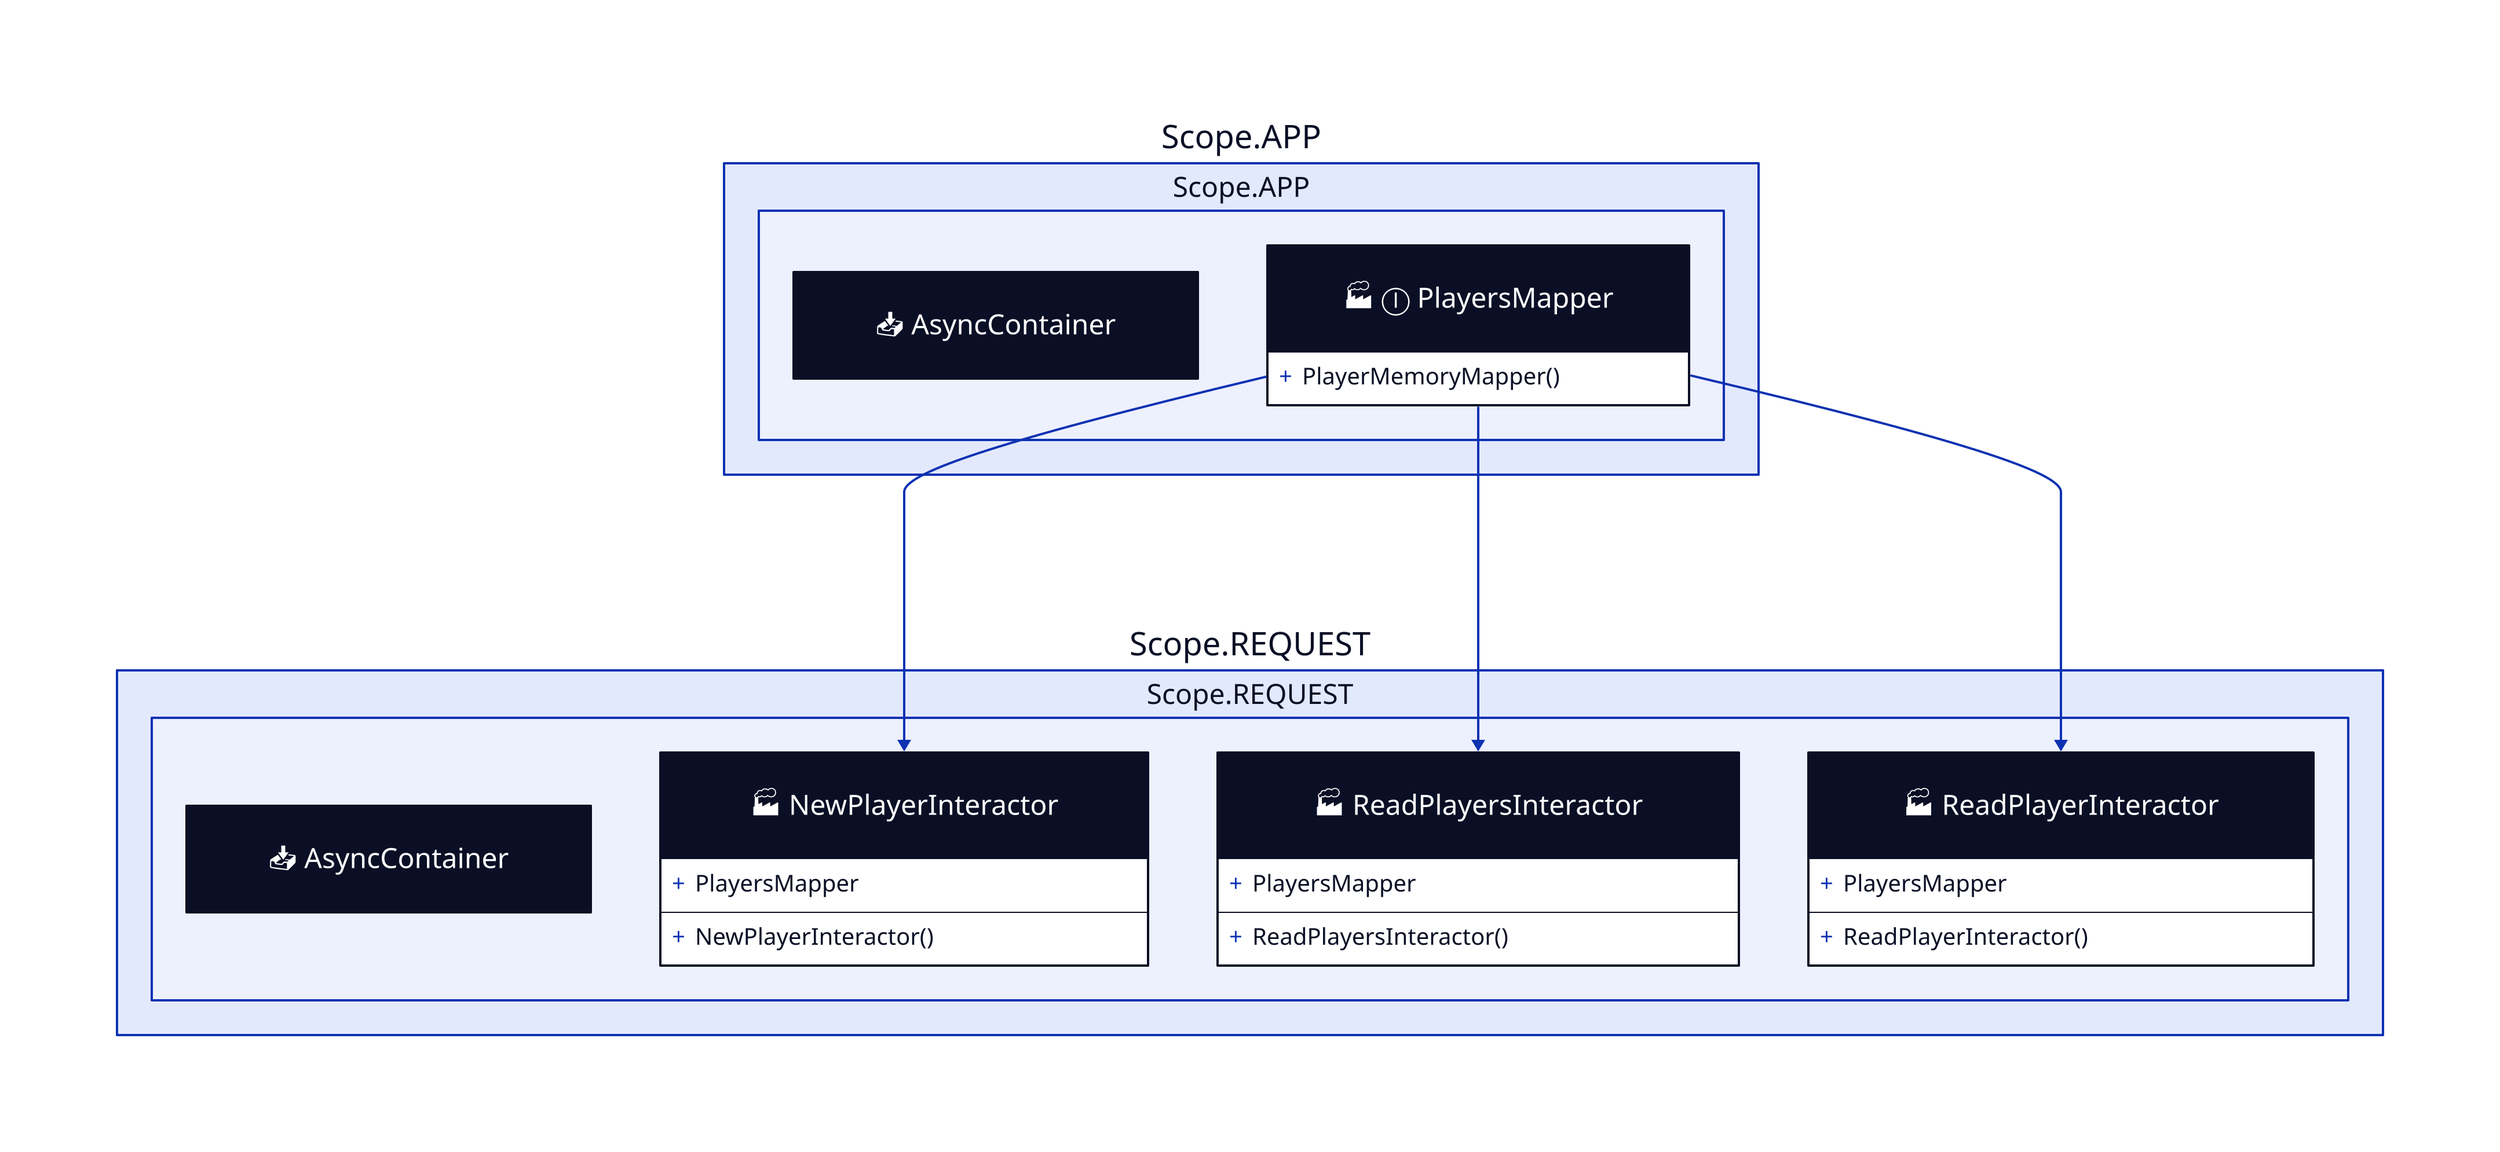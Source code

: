 scope1: "Scope.APP"{
component2: "Scope.APP"{
factory3: "📥 AsyncContainer"{
    shape: class
}

factory4: "🏭 Ⓘ PlayersMapper"{
    shape: class
    "PlayerMemoryMapper()": ""
}

}

}
scope5: "Scope.REQUEST"{
component6: "Scope.REQUEST"{
factory7: "📥 AsyncContainer"{
    shape: class
}

factory8: "🏭 NewPlayerInteractor"{
    shape: class
    "NewPlayerInteractor()": ""
    PlayersMapper
}

factory9: "🏭 ReadPlayersInteractor"{
    shape: class
    "ReadPlayersInteractor()": ""
    PlayersMapper
}

factory10: "🏭 ReadPlayerInteractor"{
    shape: class
    "ReadPlayerInteractor()": ""
    PlayersMapper
}

}

}
scope1.component2.factory4 --> scope5.component6.factory8
scope1.component2.factory4 --> scope5.component6.factory9
scope1.component2.factory4 --> scope5.component6.factory10
